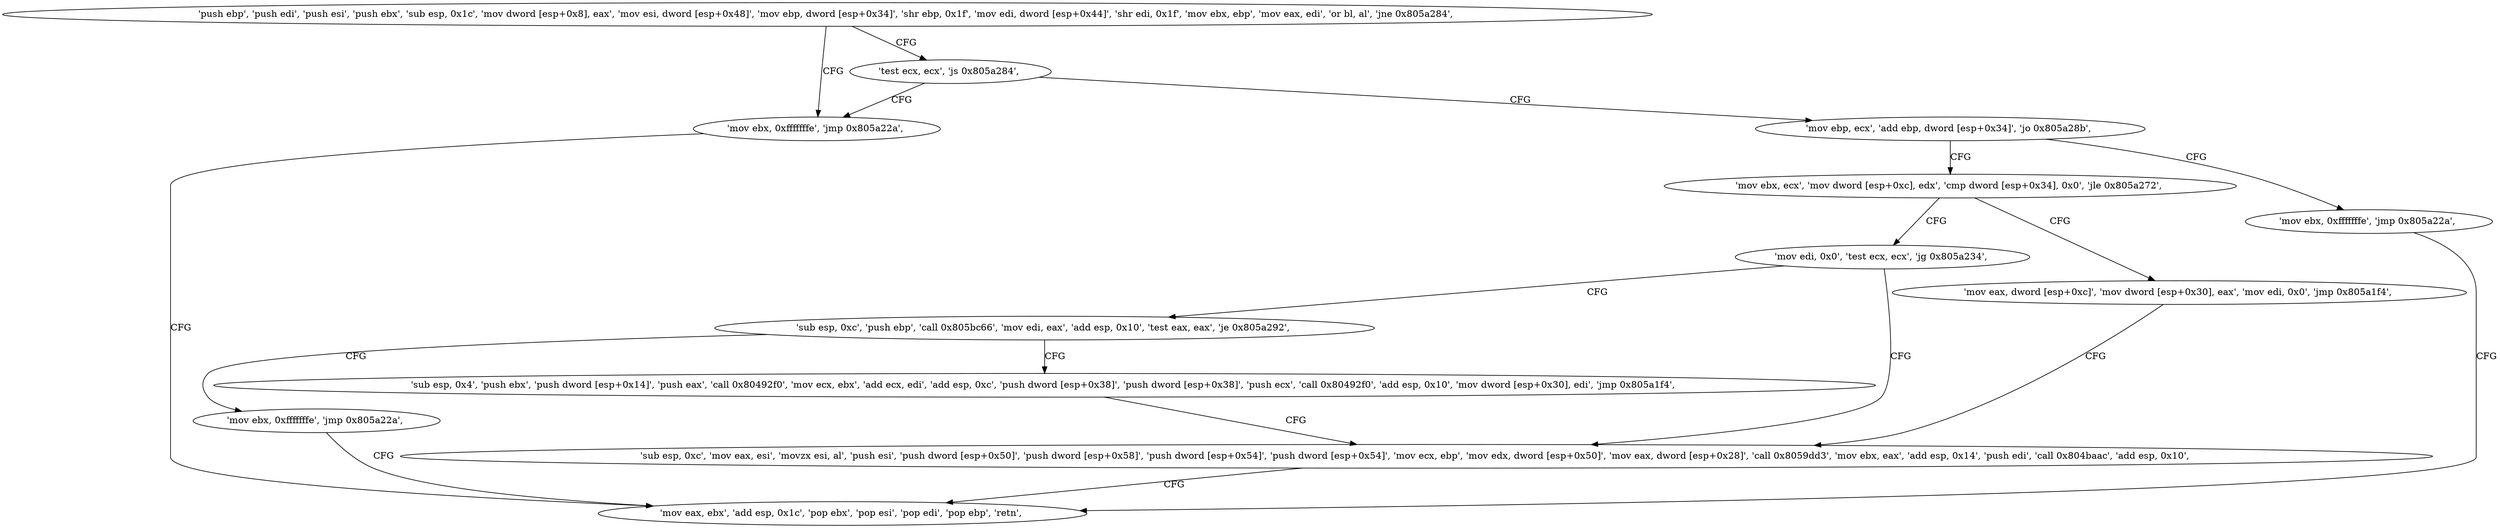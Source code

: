 digraph "func" {
"134586781" [label = "'push ebp', 'push edi', 'push esi', 'push ebx', 'sub esp, 0x1c', 'mov dword [esp+0x8], eax', 'mov esi, dword [esp+0x48]', 'mov ebp, dword [esp+0x34]', 'shr ebp, 0x1f', 'mov edi, dword [esp+0x44]', 'shr edi, 0x1f', 'mov ebx, ebp', 'mov eax, edi', 'or bl, al', 'jne 0x805a284', " ]
"134587012" [label = "'mov ebx, 0xfffffffe', 'jmp 0x805a22a', " ]
"134586822" [label = "'test ecx, ecx', 'js 0x805a284', " ]
"134586922" [label = "'mov eax, ebx', 'add esp, 0x1c', 'pop ebx', 'pop esi', 'pop edi', 'pop ebp', 'retn', " ]
"134586830" [label = "'mov ebp, ecx', 'add ebp, dword [esp+0x34]', 'jo 0x805a28b', " ]
"134587019" [label = "'mov ebx, 0xfffffffe', 'jmp 0x805a22a', " ]
"134586842" [label = "'mov ebx, ecx', 'mov dword [esp+0xc], edx', 'cmp dword [esp+0x34], 0x0', 'jle 0x805a272', " ]
"134586994" [label = "'mov eax, dword [esp+0xc]', 'mov dword [esp+0x30], eax', 'mov edi, 0x0', 'jmp 0x805a1f4', " ]
"134586859" [label = "'mov edi, 0x0', 'test ecx, ecx', 'jg 0x805a234', " ]
"134586868" [label = "'sub esp, 0xc', 'mov eax, esi', 'movzx esi, al', 'push esi', 'push dword [esp+0x50]', 'push dword [esp+0x58]', 'push dword [esp+0x54]', 'push dword [esp+0x54]', 'mov ecx, ebp', 'mov edx, dword [esp+0x50]', 'mov eax, dword [esp+0x28]', 'call 0x8059dd3', 'mov ebx, eax', 'add esp, 0x14', 'push edi', 'call 0x804baac', 'add esp, 0x10', " ]
"134586932" [label = "'sub esp, 0xc', 'push ebp', 'call 0x805bc66', 'mov edi, eax', 'add esp, 0x10', 'test eax, eax', 'je 0x805a292', " ]
"134587026" [label = "'mov ebx, 0xfffffffe', 'jmp 0x805a22a', " ]
"134586950" [label = "'sub esp, 0x4', 'push ebx', 'push dword [esp+0x14]', 'push eax', 'call 0x80492f0', 'mov ecx, ebx', 'add ecx, edi', 'add esp, 0xc', 'push dword [esp+0x38]', 'push dword [esp+0x38]', 'push ecx', 'call 0x80492f0', 'add esp, 0x10', 'mov dword [esp+0x30], edi', 'jmp 0x805a1f4', " ]
"134586781" -> "134587012" [ label = "CFG" ]
"134586781" -> "134586822" [ label = "CFG" ]
"134587012" -> "134586922" [ label = "CFG" ]
"134586822" -> "134587012" [ label = "CFG" ]
"134586822" -> "134586830" [ label = "CFG" ]
"134586830" -> "134587019" [ label = "CFG" ]
"134586830" -> "134586842" [ label = "CFG" ]
"134587019" -> "134586922" [ label = "CFG" ]
"134586842" -> "134586994" [ label = "CFG" ]
"134586842" -> "134586859" [ label = "CFG" ]
"134586994" -> "134586868" [ label = "CFG" ]
"134586859" -> "134586932" [ label = "CFG" ]
"134586859" -> "134586868" [ label = "CFG" ]
"134586868" -> "134586922" [ label = "CFG" ]
"134586932" -> "134587026" [ label = "CFG" ]
"134586932" -> "134586950" [ label = "CFG" ]
"134587026" -> "134586922" [ label = "CFG" ]
"134586950" -> "134586868" [ label = "CFG" ]
}

